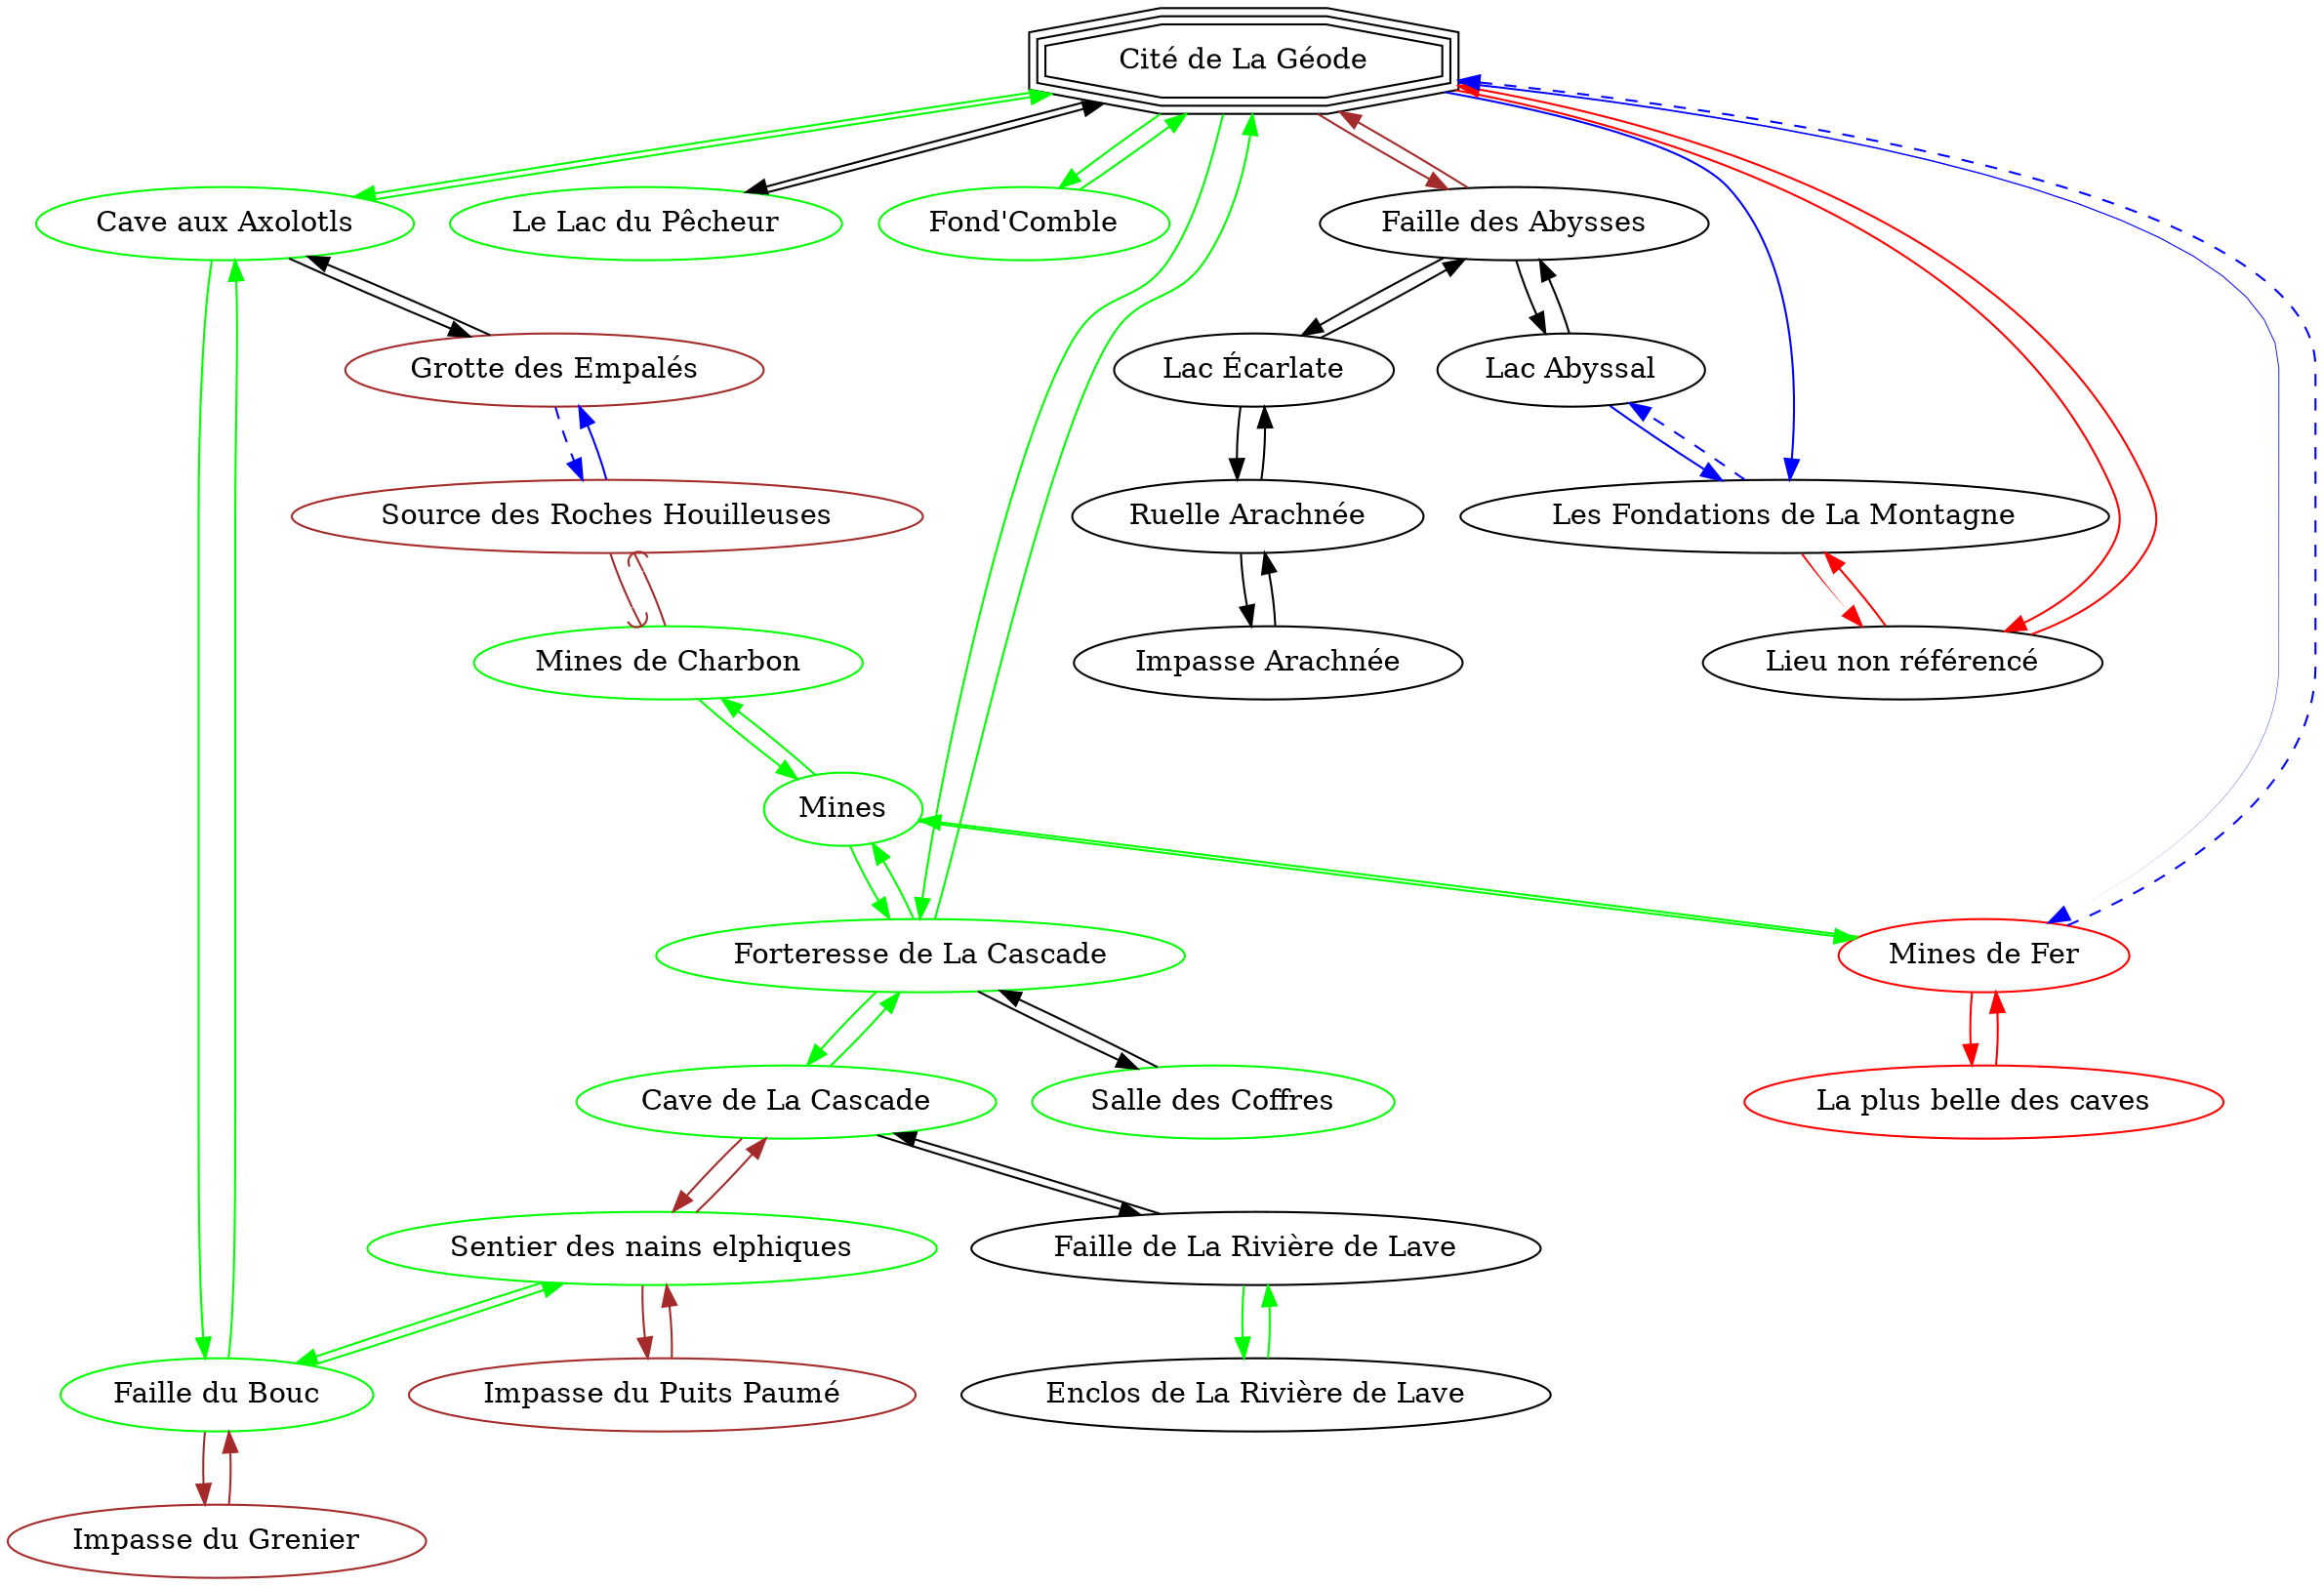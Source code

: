 //Légende
//Noir = Pas besoin d'aménagement
//Vert = Aménagé
//Rouge = Technique, à aménager
//Bleu = Chute d'eau en descente
//Bleu en pointillés = Chute d'eau en montée
//Maron = Technique, ne seras pas aménagé
//Maron tête courbée vers le corps = Technique, demande de casser et placer des blocs
digraph {
    overlap = false;
    "Cité de La Géode" [shape=tripleoctagon]

    "Cave de La Cascade" [color=green]
    "Cave de La Cascade" -> "Sentier des nains elphiques" [color=brown]
    "Sentier des nains elphiques" -> "Cave de La Cascade" [color=brown]
    "Sentier des nains elphiques" [color=green]

    "Impasse du Puits Paumé" [color=brown]
    "Sentier des nains elphiques" -> "Impasse du Puits Paumé" [color=brown]
    "Impasse du Puits Paumé" -> "Sentier des nains elphiques" [color=brown]

    "Sentier des nains elphiques" -> "Faille du Bouc" [color=green]
    "Faille du Bouc" -> "Sentier des nains elphiques" [color=green]
    "Faille du Bouc" [color=green]

    "Faille du Bouc" -> "Impasse du Grenier" [color=brown]
    "Impasse du Grenier" -> "Faille du Bouc" [color=brown]
    "Impasse du Grenier" [color=brown]

    "Faille du Bouc" -> "Cave aux Axolotls" [color=green]
    "Cave aux Axolotls" -> "Faille du Bouc" [color=green]
    //"Cave aux Axolotls" -> "Faille du Bouc" [color=brown]
    "Cave aux Axolotls" [color=green]

    "Cave aux Axolotls" -> "Cité de La Géode" [color=green]
    "Cité de La Géode" -> "Cave aux Axolotls" [color=green]

    "Cave aux Axolotls" -> "Grotte des Empalés"
    "Grotte des Empalés" -> "Cave aux Axolotls"
    "Grotte des Empalés" [color=brown]

    "Cité de La Géode" -> "Le Lac du Pêcheur"
    "Le Lac du Pêcheur" -> "Cité de La Géode"
    "Le Lac du Pêcheur" [color=green]

    "Cité de La Géode" -> "Fond'Comble" [color=green]
    "Fond'Comble" -> "Cité de La Géode" [color=green]
    "Fond'Comble" [color=green]

    "Cité de La Géode" -> "Forteresse de La Cascade" [color=green]
    "Forteresse de La Cascade" -> "Cité de La Géode" [color=green]
    "Forteresse de La Cascade" [color=green]

    "Forteresse de La Cascade" -> "Salle des Coffres"
    "Salle des Coffres" -> "Forteresse de La Cascade"
    "Salle des Coffres" [color=green]

    "Forteresse de La Cascade" -> "Mines" [color=green]
    "Mines" -> "Forteresse de La Cascade" [color=green]
    "Mines" [color=green]

    "Forteresse de La Cascade" -> "Cave de La Cascade" [color=green]
    "Cave de La Cascade" -> "Forteresse de La Cascade" [color=green]

    "Cave de La Cascade" -> "Faille de La Rivière de Lave"
    "Faille de La Rivière de Lave" -> "Cave de La Cascade"

    "Faille de La Rivière de Lave" -> "Enclos de La Rivière de Lave" [color=green]
    "Enclos de La Rivière de Lave" -> "Faille de La Rivière de Lave" [color=green]
    
    "Cité de La Géode" -> "Faille des Abysses" [color=brown]
    "Faille des Abysses" -> "Cité de La Géode" [color=brown]
    "Faille des Abysses"

    "Faille des Abysses" -> "Lac Écarlate"
    "Lac Écarlate" -> "Faille des Abysses"

    "Lac Écarlate" -> "Ruelle Arachnée"
    "Ruelle Arachnée" -> "Lac Écarlate"

    "Ruelle Arachnée" -> "Impasse Arachnée"
    "Impasse Arachnée" -> "Ruelle Arachnée"
    
    "Faille des Abysses" -> "Lac Abyssal"
    "Lac Abyssal" -> "Faille des Abysses"

    "Lac Abyssal" -> "Les Fondations de La Montagne"[color=blue]
    "Les Fondations de La Montagne" -> "Lac Abyssal" [color=blue style=dashed]

    "Les Fondations de La Montagne" -> "Lieu non référencé" [color=red style=tapered]
    "Lieu non référencé" -> "Cité de La Géode" [color=red]
    "Cité de La Géode" -> "Lieu non référencé" [color=red]
    "Lieu non référencé" -> "Les Fondations de La Montagne" [color = red]

    "Cité de La Géode" -> "Les Fondations de La Montagne" [color = blue]

    "Source des Roches Houilleuses" [color=brown]
    "Source des Roches Houilleuses" -> "Grotte des Empalés" [color=blue]
    "Grotte des Empalés" -> "Source des Roches Houilleuses" [color=blue style=dashed]

    "Source des Roches Houilleuses" -> "Mines de Charbon" [color=brown arrowhead=curve]
    "Mines de Charbon" -> "Source des Roches Houilleuses" [color=brown arrowhead=curve]

    "Mines" -> "Mines de Charbon" [color=green]
    "Mines de Charbon" -> "Mines" [color=green]
    "Mines de Charbon" [color=green]

    "Mines" -> "Mines de Fer" [color=green]
    "Mines de Fer" -> "Mines" [color=green]
    "Mines de Fer" [color=red]

    "Mines de Fer" -> "La plus belle des caves" [color=red]
    "La plus belle des caves" -> "Mines de Fer" [color=red]
    "La plus belle des caves" [color=red]

    "Mines de Fer" -> "Cité de La Géode" [color=blue style=dashed]
    "Cité de La Géode" -> "Mines de Fer" [color=blue style=tapered]
}
